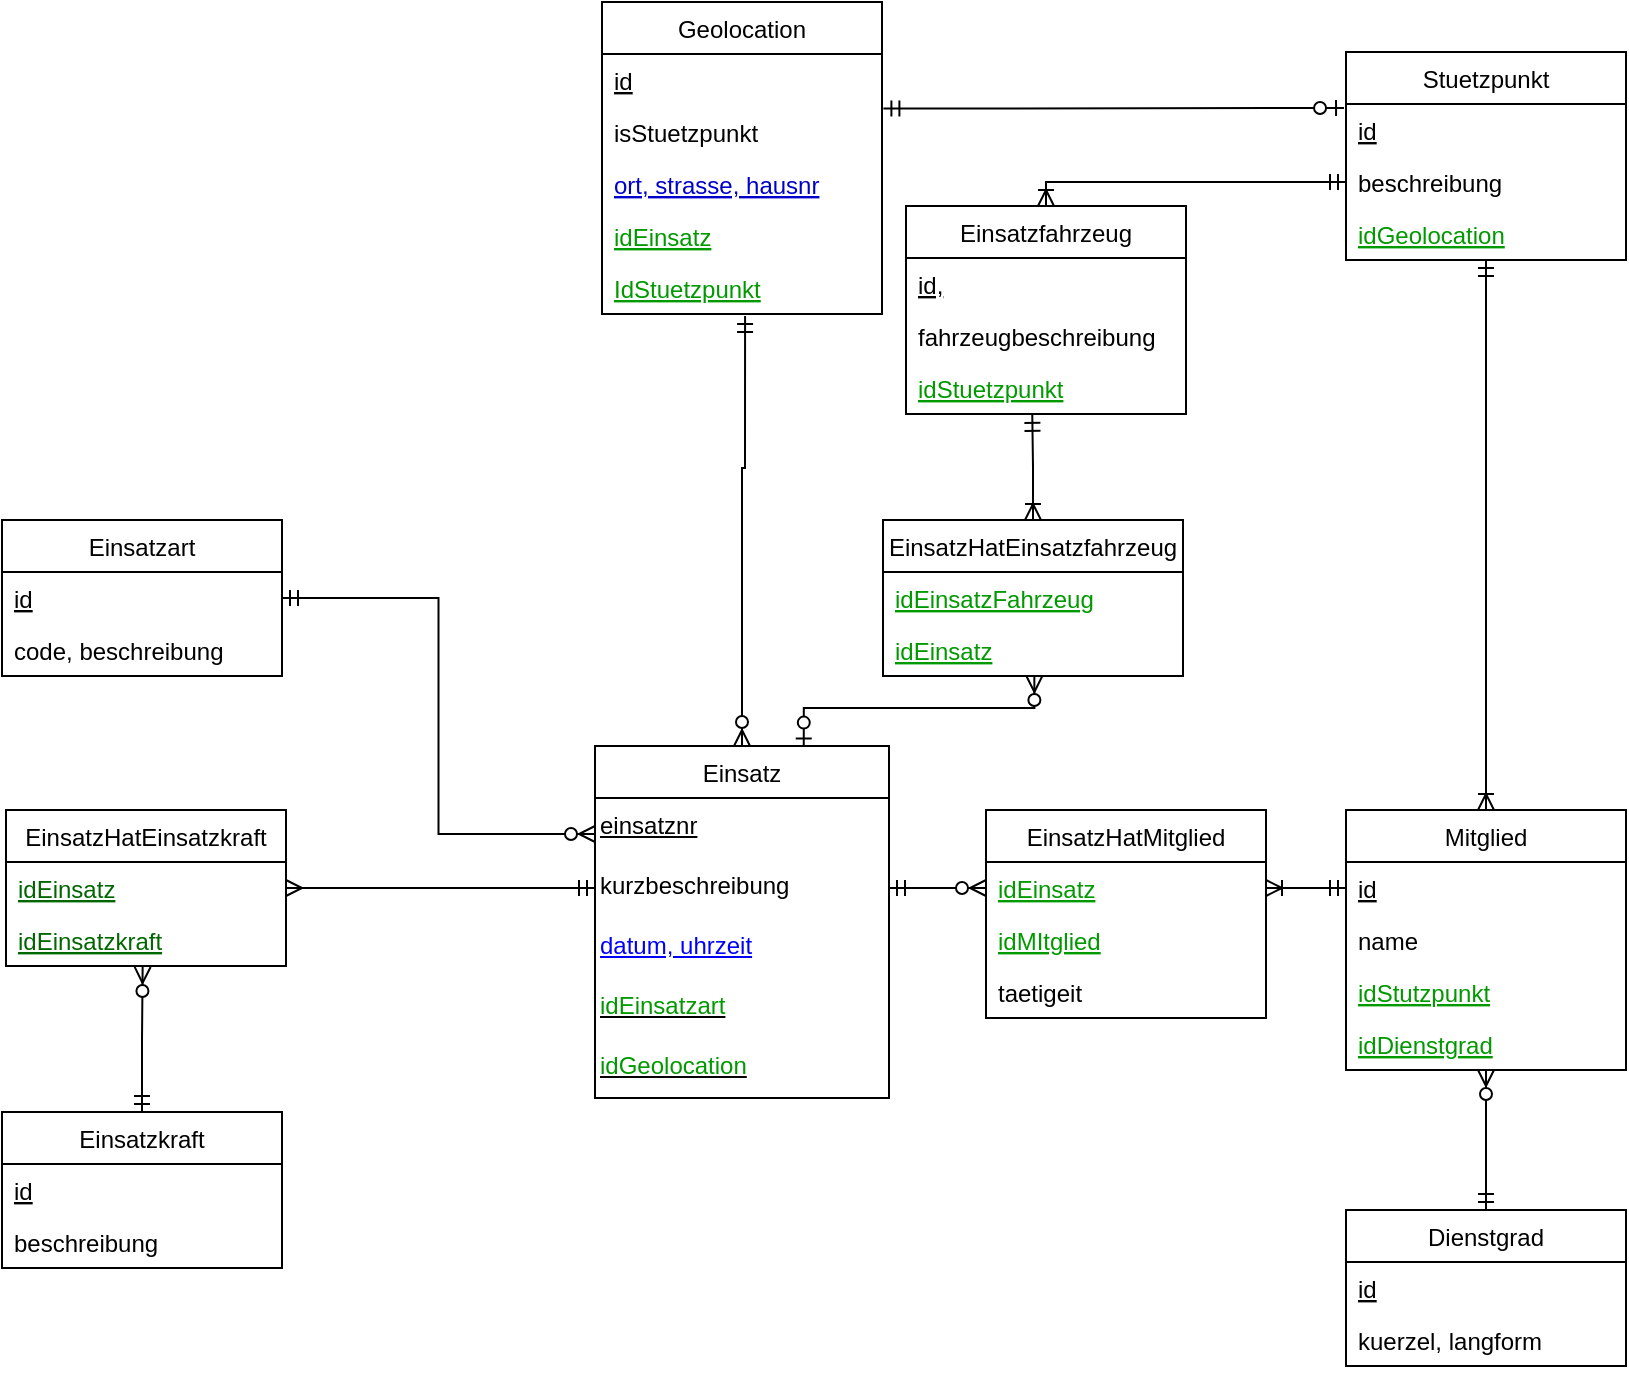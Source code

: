 <mxfile version="12.0.0" type="onedrive" pages="1"><diagram id="9mOFk8yUq-tcbUMARxrA" name="Page-1"><mxGraphModel dx="868" dy="482" grid="1" gridSize="10" guides="1" tooltips="1" connect="1" arrows="1" fold="1" page="1" pageScale="1" pageWidth="827" pageHeight="1169" math="0" shadow="0"><root><mxCell id="0"/><mxCell id="1" parent="0"/><mxCell id="wvM7qJaiKZsdZHTfpQbR-2" style="edgeStyle=orthogonalEdgeStyle;rounded=0;orthogonalLoop=1;jettySize=auto;html=1;exitX=0.5;exitY=0;exitDx=0;exitDy=0;entryX=0;entryY=0.5;entryDx=0;entryDy=0;startArrow=ERoneToMany;startFill=0;sourcePerimeterSpacing=5;endArrow=ERmandOne;endFill=0;targetPerimeterSpacing=5;strokeColor=#000000;" parent="1" source="wvM7qJaiKZsdZHTfpQbR-3" target="wvM7qJaiKZsdZHTfpQbR-8" edge="1"><mxGeometry relative="1" as="geometry"><Array as="points"><mxPoint x="580" y="106"/></Array></mxGeometry></mxCell><mxCell id="wvM7qJaiKZsdZHTfpQbR-3" value="Einsatzfahrzeug" style="swimlane;fontStyle=0;childLayout=stackLayout;horizontal=1;startSize=26;fillColor=none;horizontalStack=0;resizeParent=1;resizeParentMax=0;resizeLast=0;collapsible=1;marginBottom=0;" parent="1" vertex="1"><mxGeometry x="510" y="118" width="140" height="104" as="geometry"/></mxCell><mxCell id="wvM7qJaiKZsdZHTfpQbR-4" value="id," style="text;strokeColor=none;fillColor=none;align=left;verticalAlign=top;spacingLeft=4;spacingRight=4;overflow=hidden;rotatable=0;points=[[0,0.5],[1,0.5]];portConstraint=eastwest;fontStyle=4" parent="wvM7qJaiKZsdZHTfpQbR-3" vertex="1"><mxGeometry y="26" width="140" height="26" as="geometry"/></mxCell><mxCell id="wvM7qJaiKZsdZHTfpQbR-5" value="fahrzeugbeschreibung" style="text;strokeColor=none;fillColor=none;align=left;verticalAlign=top;spacingLeft=4;spacingRight=4;overflow=hidden;rotatable=0;points=[[0,0.5],[1,0.5]];portConstraint=eastwest;" parent="wvM7qJaiKZsdZHTfpQbR-3" vertex="1"><mxGeometry y="52" width="140" height="26" as="geometry"/></mxCell><mxCell id="wvM7qJaiKZsdZHTfpQbR-75" value="idStuetzpunkt" style="text;strokeColor=none;fillColor=none;align=left;verticalAlign=top;spacingLeft=4;spacingRight=4;overflow=hidden;rotatable=0;points=[[0,0.5],[1,0.5]];portConstraint=eastwest;fontStyle=4;fontColor=#009900;" parent="wvM7qJaiKZsdZHTfpQbR-3" vertex="1"><mxGeometry y="78" width="140" height="26" as="geometry"/></mxCell><mxCell id="wvM7qJaiKZsdZHTfpQbR-6" value="Stuetzpunkt" style="swimlane;fontStyle=0;childLayout=stackLayout;horizontal=1;startSize=26;fillColor=none;horizontalStack=0;resizeParent=1;resizeParentMax=0;resizeLast=0;collapsible=1;marginBottom=0;" parent="1" vertex="1"><mxGeometry x="730" y="41" width="140" height="104" as="geometry"/></mxCell><mxCell id="wvM7qJaiKZsdZHTfpQbR-7" value="id" style="text;strokeColor=none;fillColor=none;align=left;verticalAlign=top;spacingLeft=4;spacingRight=4;overflow=hidden;rotatable=0;points=[[0,0.5],[1,0.5]];portConstraint=eastwest;fontStyle=4" parent="wvM7qJaiKZsdZHTfpQbR-6" vertex="1"><mxGeometry y="26" width="140" height="26" as="geometry"/></mxCell><mxCell id="wvM7qJaiKZsdZHTfpQbR-8" value="beschreibung" style="text;strokeColor=none;fillColor=none;align=left;verticalAlign=top;spacingLeft=4;spacingRight=4;overflow=hidden;rotatable=0;points=[[0,0.5],[1,0.5]];portConstraint=eastwest;" parent="wvM7qJaiKZsdZHTfpQbR-6" vertex="1"><mxGeometry y="52" width="140" height="26" as="geometry"/></mxCell><mxCell id="wvM7qJaiKZsdZHTfpQbR-74" value="idGeolocation" style="text;strokeColor=none;fillColor=none;align=left;verticalAlign=top;spacingLeft=4;spacingRight=4;overflow=hidden;rotatable=0;points=[[0,0.5],[1,0.5]];portConstraint=eastwest;fontColor=#009900;fontStyle=4" parent="wvM7qJaiKZsdZHTfpQbR-6" vertex="1"><mxGeometry y="78" width="140" height="26" as="geometry"/></mxCell><mxCell id="wvM7qJaiKZsdZHTfpQbR-9" value="Einsatz" style="swimlane;fontStyle=0;childLayout=stackLayout;horizontal=1;startSize=26;fillColor=none;horizontalStack=0;resizeParent=1;resizeParentMax=0;resizeLast=0;collapsible=1;marginBottom=0;" parent="1" vertex="1"><mxGeometry x="354.5" y="388" width="147" height="176" as="geometry"/></mxCell><mxCell id="wvM7qJaiKZsdZHTfpQbR-10" value="&lt;u&gt;einsatznr&lt;/u&gt;" style="text;html=1;" parent="wvM7qJaiKZsdZHTfpQbR-9" vertex="1"><mxGeometry y="26" width="147" height="30" as="geometry"/></mxCell><mxCell id="wvM7qJaiKZsdZHTfpQbR-11" value="kurzbeschreibung" style="text;html=1;" parent="wvM7qJaiKZsdZHTfpQbR-9" vertex="1"><mxGeometry y="56" width="147" height="30" as="geometry"/></mxCell><mxCell id="wvM7qJaiKZsdZHTfpQbR-12" value="&lt;font color=&quot;#0000FF&quot;&gt;&lt;u&gt;datum, uhrzeit&lt;/u&gt;&lt;/font&gt;" style="text;html=1;" parent="wvM7qJaiKZsdZHTfpQbR-9" vertex="1"><mxGeometry y="86" width="147" height="30" as="geometry"/></mxCell><mxCell id="wvM7qJaiKZsdZHTfpQbR-67" value="&lt;u&gt;&lt;font color=&quot;#009900&quot;&gt;idEinsatzart&lt;/font&gt;&lt;/u&gt;" style="text;html=1;" parent="wvM7qJaiKZsdZHTfpQbR-9" vertex="1"><mxGeometry y="116" width="147" height="30" as="geometry"/></mxCell><mxCell id="wvM7qJaiKZsdZHTfpQbR-68" value="&lt;u&gt;&lt;font color=&quot;#009900&quot;&gt;idGeolocation&lt;/font&gt;&lt;/u&gt;" style="text;html=1;" parent="wvM7qJaiKZsdZHTfpQbR-9" vertex="1"><mxGeometry y="146" width="147" height="30" as="geometry"/></mxCell><mxCell id="wvM7qJaiKZsdZHTfpQbR-14" style="rounded=0;orthogonalLoop=1;jettySize=auto;html=1;entryX=-0.007;entryY=0.077;entryDx=0;entryDy=0;entryPerimeter=0;startArrow=ERmandOne;startFill=0;endArrow=ERzeroToOne;endFill=1;edgeStyle=orthogonalEdgeStyle;exitX=1.005;exitY=0.05;exitDx=0;exitDy=0;exitPerimeter=0;" parent="1" source="wvM7qJaiKZsdZHTfpQbR-17" target="wvM7qJaiKZsdZHTfpQbR-7" edge="1"><mxGeometry relative="1" as="geometry"><mxPoint x="570" y="69" as="sourcePoint"/><Array as="points"><mxPoint x="530" y="69"/><mxPoint x="530" y="69"/></Array></mxGeometry></mxCell><mxCell id="wvM7qJaiKZsdZHTfpQbR-15" value="Geolocation" style="swimlane;fontStyle=0;childLayout=stackLayout;horizontal=1;startSize=26;fillColor=none;horizontalStack=0;resizeParent=1;resizeParentMax=0;resizeLast=0;collapsible=1;marginBottom=0;" parent="1" vertex="1"><mxGeometry x="358" y="16" width="140" height="156" as="geometry"/></mxCell><mxCell id="wvM7qJaiKZsdZHTfpQbR-16" value="id&#10;" style="text;strokeColor=none;fillColor=none;align=left;verticalAlign=top;spacingLeft=4;spacingRight=4;overflow=hidden;rotatable=0;points=[[0,0.5],[1,0.5]];portConstraint=eastwest;fontStyle=4" parent="wvM7qJaiKZsdZHTfpQbR-15" vertex="1"><mxGeometry y="26" width="140" height="26" as="geometry"/></mxCell><mxCell id="wvM7qJaiKZsdZHTfpQbR-17" value="isStuetzpunkt" style="text;strokeColor=none;fillColor=none;align=left;verticalAlign=top;spacingLeft=4;spacingRight=4;overflow=hidden;rotatable=0;points=[[0,0.5],[1,0.5]];portConstraint=eastwest;fontStyle=0" parent="wvM7qJaiKZsdZHTfpQbR-15" vertex="1"><mxGeometry y="52" width="140" height="26" as="geometry"/></mxCell><mxCell id="wvM7qJaiKZsdZHTfpQbR-18" value="ort, strasse, hausnr" style="text;strokeColor=none;fillColor=none;align=left;verticalAlign=top;spacingLeft=4;spacingRight=4;overflow=hidden;rotatable=0;points=[[0,0.5],[1,0.5]];portConstraint=eastwest;fontColor=#0000CC;fontStyle=4" parent="wvM7qJaiKZsdZHTfpQbR-15" vertex="1"><mxGeometry y="78" width="140" height="26" as="geometry"/></mxCell><mxCell id="wvM7qJaiKZsdZHTfpQbR-70" value="idEinsatz" style="text;strokeColor=none;fillColor=none;align=left;verticalAlign=top;spacingLeft=4;spacingRight=4;overflow=hidden;rotatable=0;points=[[0,0.5],[1,0.5]];portConstraint=eastwest;fontColor=#009900;fontStyle=4" parent="wvM7qJaiKZsdZHTfpQbR-15" vertex="1"><mxGeometry y="104" width="140" height="26" as="geometry"/></mxCell><mxCell id="wvM7qJaiKZsdZHTfpQbR-71" value="IdStuetzpunkt" style="text;strokeColor=none;fillColor=none;align=left;verticalAlign=top;spacingLeft=4;spacingRight=4;overflow=hidden;rotatable=0;points=[[0,0.5],[1,0.5]];portConstraint=eastwest;fontColor=#009900;fontStyle=4" parent="wvM7qJaiKZsdZHTfpQbR-15" vertex="1"><mxGeometry y="130" width="140" height="26" as="geometry"/></mxCell><mxCell id="wvM7qJaiKZsdZHTfpQbR-23" style="edgeStyle=orthogonalEdgeStyle;rounded=0;orthogonalLoop=1;jettySize=auto;html=1;entryX=0;entryY=0.25;entryDx=0;entryDy=0;startArrow=ERmandOne;startFill=0;endArrow=ERzeroToMany;endFill=1;" parent="1" source="wvM7qJaiKZsdZHTfpQbR-24" target="wvM7qJaiKZsdZHTfpQbR-9" edge="1"><mxGeometry relative="1" as="geometry"/></mxCell><mxCell id="wvM7qJaiKZsdZHTfpQbR-24" value="Einsatzart" style="swimlane;fontStyle=0;childLayout=stackLayout;horizontal=1;startSize=26;fillColor=none;horizontalStack=0;resizeParent=1;resizeParentMax=0;resizeLast=0;collapsible=1;marginBottom=0;" parent="1" vertex="1"><mxGeometry x="58" y="275" width="140" height="78" as="geometry"/></mxCell><mxCell id="wvM7qJaiKZsdZHTfpQbR-25" value="id" style="text;strokeColor=none;fillColor=none;align=left;verticalAlign=top;spacingLeft=4;spacingRight=4;overflow=hidden;rotatable=0;points=[[0,0.5],[1,0.5]];portConstraint=eastwest;fontStyle=4" parent="wvM7qJaiKZsdZHTfpQbR-24" vertex="1"><mxGeometry y="26" width="140" height="26" as="geometry"/></mxCell><mxCell id="wvM7qJaiKZsdZHTfpQbR-26" value="code, beschreibung" style="text;strokeColor=none;fillColor=none;align=left;verticalAlign=top;spacingLeft=4;spacingRight=4;overflow=hidden;rotatable=0;points=[[0,0.5],[1,0.5]];portConstraint=eastwest;" parent="wvM7qJaiKZsdZHTfpQbR-24" vertex="1"><mxGeometry y="52" width="140" height="26" as="geometry"/></mxCell><mxCell id="wvM7qJaiKZsdZHTfpQbR-27" style="edgeStyle=orthogonalEdgeStyle;rounded=0;orthogonalLoop=1;jettySize=auto;html=1;entryX=0.5;entryY=1;entryDx=0;entryDy=0;endArrow=ERmandOne;endFill=0;startArrow=ERoneToMany;startFill=0;" parent="1" source="wvM7qJaiKZsdZHTfpQbR-28" target="wvM7qJaiKZsdZHTfpQbR-6" edge="1"><mxGeometry relative="1" as="geometry"/></mxCell><mxCell id="wvM7qJaiKZsdZHTfpQbR-28" value="Mitglied" style="swimlane;fontStyle=0;childLayout=stackLayout;horizontal=1;startSize=26;fillColor=none;horizontalStack=0;resizeParent=1;resizeParentMax=0;resizeLast=0;collapsible=1;marginBottom=0;" parent="1" vertex="1"><mxGeometry x="730" y="420" width="140" height="130" as="geometry"/></mxCell><mxCell id="wvM7qJaiKZsdZHTfpQbR-29" value="id" style="text;strokeColor=none;fillColor=none;align=left;verticalAlign=top;spacingLeft=4;spacingRight=4;overflow=hidden;rotatable=0;points=[[0,0.5],[1,0.5]];portConstraint=eastwest;fontStyle=4" parent="wvM7qJaiKZsdZHTfpQbR-28" vertex="1"><mxGeometry y="26" width="140" height="26" as="geometry"/></mxCell><mxCell id="wvM7qJaiKZsdZHTfpQbR-30" value="name" style="text;strokeColor=none;fillColor=none;align=left;verticalAlign=top;spacingLeft=4;spacingRight=4;overflow=hidden;rotatable=0;points=[[0,0.5],[1,0.5]];portConstraint=eastwest;" parent="wvM7qJaiKZsdZHTfpQbR-28" vertex="1"><mxGeometry y="52" width="140" height="26" as="geometry"/></mxCell><mxCell id="wvM7qJaiKZsdZHTfpQbR-72" value="idStutzpunkt" style="text;strokeColor=none;fillColor=none;align=left;verticalAlign=top;spacingLeft=4;spacingRight=4;overflow=hidden;rotatable=0;points=[[0,0.5],[1,0.5]];portConstraint=eastwest;fontColor=#009900;fontStyle=4" parent="wvM7qJaiKZsdZHTfpQbR-28" vertex="1"><mxGeometry y="78" width="140" height="26" as="geometry"/></mxCell><mxCell id="wvM7qJaiKZsdZHTfpQbR-73" value="idDienstgrad" style="text;strokeColor=none;fillColor=none;align=left;verticalAlign=top;spacingLeft=4;spacingRight=4;overflow=hidden;rotatable=0;points=[[0,0.5],[1,0.5]];portConstraint=eastwest;fontColor=#009900;fontStyle=4" parent="wvM7qJaiKZsdZHTfpQbR-28" vertex="1"><mxGeometry y="104" width="140" height="26" as="geometry"/></mxCell><mxCell id="wvM7qJaiKZsdZHTfpQbR-31" style="edgeStyle=orthogonalEdgeStyle;rounded=0;orthogonalLoop=1;jettySize=auto;html=1;entryX=0.5;entryY=1;entryDx=0;entryDy=0;startArrow=ERmandOne;startFill=0;endArrow=ERzeroToMany;endFill=1;" parent="1" source="wvM7qJaiKZsdZHTfpQbR-32" target="wvM7qJaiKZsdZHTfpQbR-28" edge="1"><mxGeometry relative="1" as="geometry"/></mxCell><mxCell id="wvM7qJaiKZsdZHTfpQbR-32" value="Dienstgrad" style="swimlane;fontStyle=0;childLayout=stackLayout;horizontal=1;startSize=26;fillColor=none;horizontalStack=0;resizeParent=1;resizeParentMax=0;resizeLast=0;collapsible=1;marginBottom=0;" parent="1" vertex="1"><mxGeometry x="730" y="620" width="140" height="78" as="geometry"/></mxCell><mxCell id="wvM7qJaiKZsdZHTfpQbR-33" value="id" style="text;strokeColor=none;fillColor=none;align=left;verticalAlign=top;spacingLeft=4;spacingRight=4;overflow=hidden;rotatable=0;points=[[0,0.5],[1,0.5]];portConstraint=eastwest;fontStyle=4" parent="wvM7qJaiKZsdZHTfpQbR-32" vertex="1"><mxGeometry y="26" width="140" height="26" as="geometry"/></mxCell><mxCell id="wvM7qJaiKZsdZHTfpQbR-34" value="kuerzel, langform" style="text;strokeColor=none;fillColor=none;align=left;verticalAlign=top;spacingLeft=4;spacingRight=4;overflow=hidden;rotatable=0;points=[[0,0.5],[1,0.5]];portConstraint=eastwest;" parent="wvM7qJaiKZsdZHTfpQbR-32" vertex="1"><mxGeometry y="52" width="140" height="26" as="geometry"/></mxCell><mxCell id="wvM7qJaiKZsdZHTfpQbR-45" style="edgeStyle=orthogonalEdgeStyle;rounded=0;orthogonalLoop=1;jettySize=auto;html=1;entryX=0.488;entryY=1.019;entryDx=0;entryDy=0;entryPerimeter=0;startArrow=ERmandOne;startFill=0;endArrow=ERzeroToMany;endFill=1;" parent="1" source="wvM7qJaiKZsdZHTfpQbR-46" target="wvM7qJaiKZsdZHTfpQbR-52" edge="1"><mxGeometry relative="1" as="geometry"/></mxCell><mxCell id="wvM7qJaiKZsdZHTfpQbR-46" value="Einsatzkraft" style="swimlane;fontStyle=0;childLayout=stackLayout;horizontal=1;startSize=26;fillColor=none;horizontalStack=0;resizeParent=1;resizeParentMax=0;resizeLast=0;collapsible=1;marginBottom=0;" parent="1" vertex="1"><mxGeometry x="58" y="571" width="140" height="78" as="geometry"/></mxCell><mxCell id="wvM7qJaiKZsdZHTfpQbR-47" value="id" style="text;strokeColor=none;fillColor=none;align=left;verticalAlign=top;spacingLeft=4;spacingRight=4;overflow=hidden;rotatable=0;points=[[0,0.5],[1,0.5]];portConstraint=eastwest;fontStyle=4" parent="wvM7qJaiKZsdZHTfpQbR-46" vertex="1"><mxGeometry y="26" width="140" height="26" as="geometry"/></mxCell><mxCell id="wvM7qJaiKZsdZHTfpQbR-48" value="beschreibung" style="text;strokeColor=none;fillColor=none;align=left;verticalAlign=top;spacingLeft=4;spacingRight=4;overflow=hidden;rotatable=0;points=[[0,0.5],[1,0.5]];portConstraint=eastwest;" parent="wvM7qJaiKZsdZHTfpQbR-46" vertex="1"><mxGeometry y="52" width="140" height="26" as="geometry"/></mxCell><mxCell id="wvM7qJaiKZsdZHTfpQbR-49" style="edgeStyle=orthogonalEdgeStyle;rounded=0;orthogonalLoop=1;jettySize=auto;html=1;entryX=0;entryY=0.5;entryDx=0;entryDy=0;startArrow=ERmany;startFill=0;endArrow=ERmandOne;endFill=0;exitX=1;exitY=0.5;exitDx=0;exitDy=0;" parent="1" source="wvM7qJaiKZsdZHTfpQbR-51" target="wvM7qJaiKZsdZHTfpQbR-11" edge="1"><mxGeometry relative="1" as="geometry"><Array as="points"><mxPoint x="350" y="459"/></Array><mxPoint x="367.235" y="503.235" as="targetPoint"/></mxGeometry></mxCell><mxCell id="wvM7qJaiKZsdZHTfpQbR-50" value="EinsatzHatEinsatzkraft" style="swimlane;fontStyle=0;childLayout=stackLayout;horizontal=1;startSize=26;fillColor=none;horizontalStack=0;resizeParent=1;resizeParentMax=0;resizeLast=0;collapsible=1;marginBottom=0;labelBackgroundColor=none;strokeColor=#000000;align=center;html=0;" parent="1" vertex="1"><mxGeometry x="60" y="420" width="140" height="78" as="geometry"/></mxCell><mxCell id="wvM7qJaiKZsdZHTfpQbR-51" value="idEinsatz" style="text;strokeColor=none;fillColor=none;align=left;verticalAlign=top;spacingLeft=4;spacingRight=4;overflow=hidden;rotatable=0;points=[[0,0.5],[1,0.5]];portConstraint=eastwest;fontColor=#006600;fontStyle=4" parent="wvM7qJaiKZsdZHTfpQbR-50" vertex="1"><mxGeometry y="26" width="140" height="26" as="geometry"/></mxCell><mxCell id="wvM7qJaiKZsdZHTfpQbR-52" value="idEinsatzkraft" style="text;align=left;verticalAlign=top;spacingLeft=4;spacingRight=4;overflow=hidden;rotatable=0;points=[[0,0.5],[1,0.5]];portConstraint=eastwest;fontStyle=4;fontColor=#006600;" parent="wvM7qJaiKZsdZHTfpQbR-50" vertex="1"><mxGeometry y="52" width="140" height="26" as="geometry"/></mxCell><mxCell id="wvM7qJaiKZsdZHTfpQbR-59" style="edgeStyle=orthogonalEdgeStyle;rounded=0;orthogonalLoop=1;jettySize=auto;html=1;entryX=0.75;entryY=0;entryDx=0;entryDy=0;startArrow=ERzeroToMany;startFill=1;endArrow=ERzeroToOne;endFill=1;" parent="1" edge="1"><mxGeometry relative="1" as="geometry"><mxPoint x="574.176" y="353.0" as="sourcePoint"/><mxPoint x="458.882" y="388.294" as="targetPoint"/><Array as="points"><mxPoint x="574" y="369"/><mxPoint x="459" y="369"/></Array></mxGeometry></mxCell><mxCell id="wvM7qJaiKZsdZHTfpQbR-76" style="edgeStyle=orthogonalEdgeStyle;rounded=0;orthogonalLoop=1;jettySize=auto;html=1;exitX=0.5;exitY=0;exitDx=0;exitDy=0;entryX=0.451;entryY=1.016;entryDx=0;entryDy=0;entryPerimeter=0;startArrow=ERoneToMany;startFill=0;endArrow=ERmandOne;endFill=0;fontColor=#009900;" parent="1" source="wvM7qJaiKZsdZHTfpQbR-54" target="wvM7qJaiKZsdZHTfpQbR-75" edge="1"><mxGeometry relative="1" as="geometry"/></mxCell><mxCell id="wvM7qJaiKZsdZHTfpQbR-54" value="EinsatzHatEinsatzfahrzeug" style="swimlane;fontStyle=0;childLayout=stackLayout;horizontal=1;startSize=26;fillColor=none;horizontalStack=0;resizeParent=1;resizeParentMax=0;resizeLast=0;collapsible=1;marginBottom=0;" parent="1" vertex="1"><mxGeometry x="498.5" y="275" width="150" height="78" as="geometry"/></mxCell><mxCell id="wvM7qJaiKZsdZHTfpQbR-55" value="idEinsatzFahrzeug" style="text;strokeColor=none;fillColor=none;align=left;verticalAlign=top;spacingLeft=4;spacingRight=4;overflow=hidden;rotatable=0;points=[[0,0.5],[1,0.5]];portConstraint=eastwest;fontStyle=4;fontColor=#009900;" parent="wvM7qJaiKZsdZHTfpQbR-54" vertex="1"><mxGeometry y="26" width="150" height="26" as="geometry"/></mxCell><mxCell id="wvM7qJaiKZsdZHTfpQbR-57" value="idEinsatz" style="text;strokeColor=none;fillColor=none;align=left;verticalAlign=top;spacingLeft=4;spacingRight=4;overflow=hidden;rotatable=0;points=[[0,0.5],[1,0.5]];portConstraint=eastwest;fontColor=#009900;fontStyle=4" parent="wvM7qJaiKZsdZHTfpQbR-54" vertex="1"><mxGeometry y="52" width="150" height="26" as="geometry"/></mxCell><mxCell id="wvM7qJaiKZsdZHTfpQbR-60" value="EinsatzHatMitglied" style="swimlane;fontStyle=0;childLayout=stackLayout;horizontal=1;startSize=26;fillColor=none;horizontalStack=0;resizeParent=1;resizeParentMax=0;resizeLast=0;collapsible=1;marginBottom=0;fontColor=#000000;" parent="1" vertex="1"><mxGeometry x="550" y="420" width="140" height="104" as="geometry"/></mxCell><mxCell id="wvM7qJaiKZsdZHTfpQbR-61" value="idEinsatz" style="text;strokeColor=none;fillColor=none;align=left;verticalAlign=top;spacingLeft=4;spacingRight=4;overflow=hidden;rotatable=0;points=[[0,0.5],[1,0.5]];portConstraint=eastwest;fontStyle=4;fontColor=#009900;" parent="wvM7qJaiKZsdZHTfpQbR-60" vertex="1"><mxGeometry y="26" width="140" height="26" as="geometry"/></mxCell><mxCell id="wvM7qJaiKZsdZHTfpQbR-62" value="idMItglied" style="text;strokeColor=none;fillColor=none;align=left;verticalAlign=top;spacingLeft=4;spacingRight=4;overflow=hidden;rotatable=0;points=[[0,0.5],[1,0.5]];portConstraint=eastwest;fontStyle=4;fontColor=#009900;" parent="wvM7qJaiKZsdZHTfpQbR-60" vertex="1"><mxGeometry y="52" width="140" height="26" as="geometry"/></mxCell><mxCell id="wvM7qJaiKZsdZHTfpQbR-77" value="taetigeit" style="text;strokeColor=none;fillColor=none;align=left;verticalAlign=top;spacingLeft=4;spacingRight=4;overflow=hidden;rotatable=0;points=[[0,0.5],[1,0.5]];portConstraint=eastwest;fontStyle=0;fontColor=#000000;" parent="wvM7qJaiKZsdZHTfpQbR-60" vertex="1"><mxGeometry y="78" width="140" height="26" as="geometry"/></mxCell><mxCell id="wvM7qJaiKZsdZHTfpQbR-64" style="edgeStyle=orthogonalEdgeStyle;rounded=0;orthogonalLoop=1;jettySize=auto;html=1;entryX=0;entryY=0.5;entryDx=0;entryDy=0;startArrow=ERmandOne;startFill=0;endArrow=ERzeroToMany;endFill=1;fontColor=#009900;" parent="1" source="wvM7qJaiKZsdZHTfpQbR-11" target="wvM7qJaiKZsdZHTfpQbR-61" edge="1"><mxGeometry relative="1" as="geometry"/></mxCell><mxCell id="wvM7qJaiKZsdZHTfpQbR-65" style="edgeStyle=orthogonalEdgeStyle;rounded=0;orthogonalLoop=1;jettySize=auto;html=1;entryX=0;entryY=0.5;entryDx=0;entryDy=0;startArrow=ERoneToMany;startFill=0;endArrow=ERmandOne;endFill=0;fontColor=#009900;" parent="1" source="wvM7qJaiKZsdZHTfpQbR-61" target="wvM7qJaiKZsdZHTfpQbR-29" edge="1"><mxGeometry relative="1" as="geometry"/></mxCell><mxCell id="wvM7qJaiKZsdZHTfpQbR-66" style="edgeStyle=orthogonalEdgeStyle;rounded=0;orthogonalLoop=1;jettySize=auto;html=1;entryX=0.5;entryY=0;entryDx=0;entryDy=0;endArrow=ERzeroToMany;endFill=1;startArrow=ERmandOne;startFill=0;exitX=0.511;exitY=1.038;exitDx=0;exitDy=0;exitPerimeter=0;" parent="1" source="wvM7qJaiKZsdZHTfpQbR-71" target="wvM7qJaiKZsdZHTfpQbR-9" edge="1"><mxGeometry relative="1" as="geometry"><Array as="points"><mxPoint x="430" y="249"/><mxPoint x="428" y="249"/></Array><mxPoint x="330" y="249" as="sourcePoint"/><mxPoint x="399" y="259.059" as="targetPoint"/></mxGeometry></mxCell></root></mxGraphModel></diagram></mxfile>